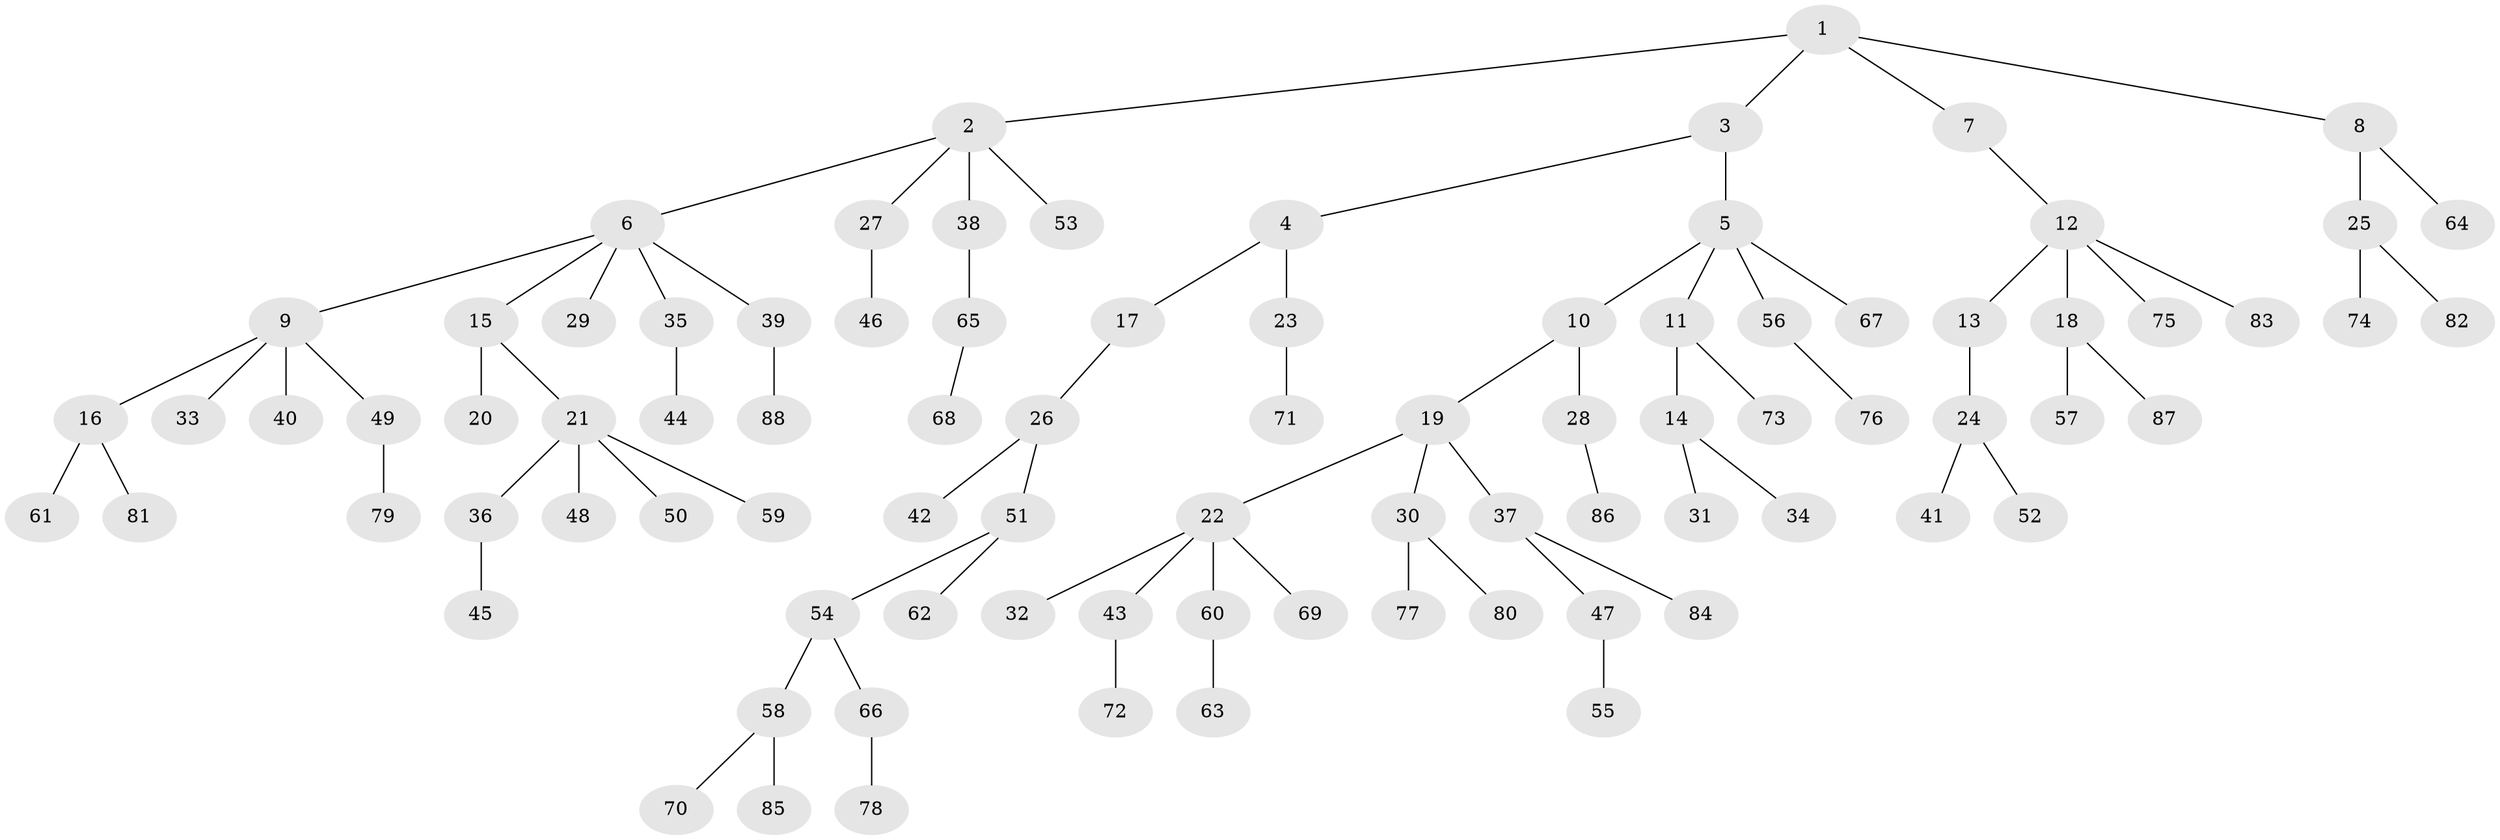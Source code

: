 // coarse degree distribution, {5: 0.034482758620689655, 4: 0.05172413793103448, 3: 0.05172413793103448, 6: 0.034482758620689655, 2: 0.29310344827586204, 7: 0.017241379310344827, 1: 0.5172413793103449}
// Generated by graph-tools (version 1.1) at 2025/42/03/06/25 10:42:06]
// undirected, 88 vertices, 87 edges
graph export_dot {
graph [start="1"]
  node [color=gray90,style=filled];
  1;
  2;
  3;
  4;
  5;
  6;
  7;
  8;
  9;
  10;
  11;
  12;
  13;
  14;
  15;
  16;
  17;
  18;
  19;
  20;
  21;
  22;
  23;
  24;
  25;
  26;
  27;
  28;
  29;
  30;
  31;
  32;
  33;
  34;
  35;
  36;
  37;
  38;
  39;
  40;
  41;
  42;
  43;
  44;
  45;
  46;
  47;
  48;
  49;
  50;
  51;
  52;
  53;
  54;
  55;
  56;
  57;
  58;
  59;
  60;
  61;
  62;
  63;
  64;
  65;
  66;
  67;
  68;
  69;
  70;
  71;
  72;
  73;
  74;
  75;
  76;
  77;
  78;
  79;
  80;
  81;
  82;
  83;
  84;
  85;
  86;
  87;
  88;
  1 -- 2;
  1 -- 3;
  1 -- 7;
  1 -- 8;
  2 -- 6;
  2 -- 27;
  2 -- 38;
  2 -- 53;
  3 -- 4;
  3 -- 5;
  4 -- 17;
  4 -- 23;
  5 -- 10;
  5 -- 11;
  5 -- 56;
  5 -- 67;
  6 -- 9;
  6 -- 15;
  6 -- 29;
  6 -- 35;
  6 -- 39;
  7 -- 12;
  8 -- 25;
  8 -- 64;
  9 -- 16;
  9 -- 33;
  9 -- 40;
  9 -- 49;
  10 -- 19;
  10 -- 28;
  11 -- 14;
  11 -- 73;
  12 -- 13;
  12 -- 18;
  12 -- 75;
  12 -- 83;
  13 -- 24;
  14 -- 31;
  14 -- 34;
  15 -- 20;
  15 -- 21;
  16 -- 61;
  16 -- 81;
  17 -- 26;
  18 -- 57;
  18 -- 87;
  19 -- 22;
  19 -- 30;
  19 -- 37;
  21 -- 36;
  21 -- 48;
  21 -- 50;
  21 -- 59;
  22 -- 32;
  22 -- 43;
  22 -- 60;
  22 -- 69;
  23 -- 71;
  24 -- 41;
  24 -- 52;
  25 -- 74;
  25 -- 82;
  26 -- 42;
  26 -- 51;
  27 -- 46;
  28 -- 86;
  30 -- 77;
  30 -- 80;
  35 -- 44;
  36 -- 45;
  37 -- 47;
  37 -- 84;
  38 -- 65;
  39 -- 88;
  43 -- 72;
  47 -- 55;
  49 -- 79;
  51 -- 54;
  51 -- 62;
  54 -- 58;
  54 -- 66;
  56 -- 76;
  58 -- 70;
  58 -- 85;
  60 -- 63;
  65 -- 68;
  66 -- 78;
}
